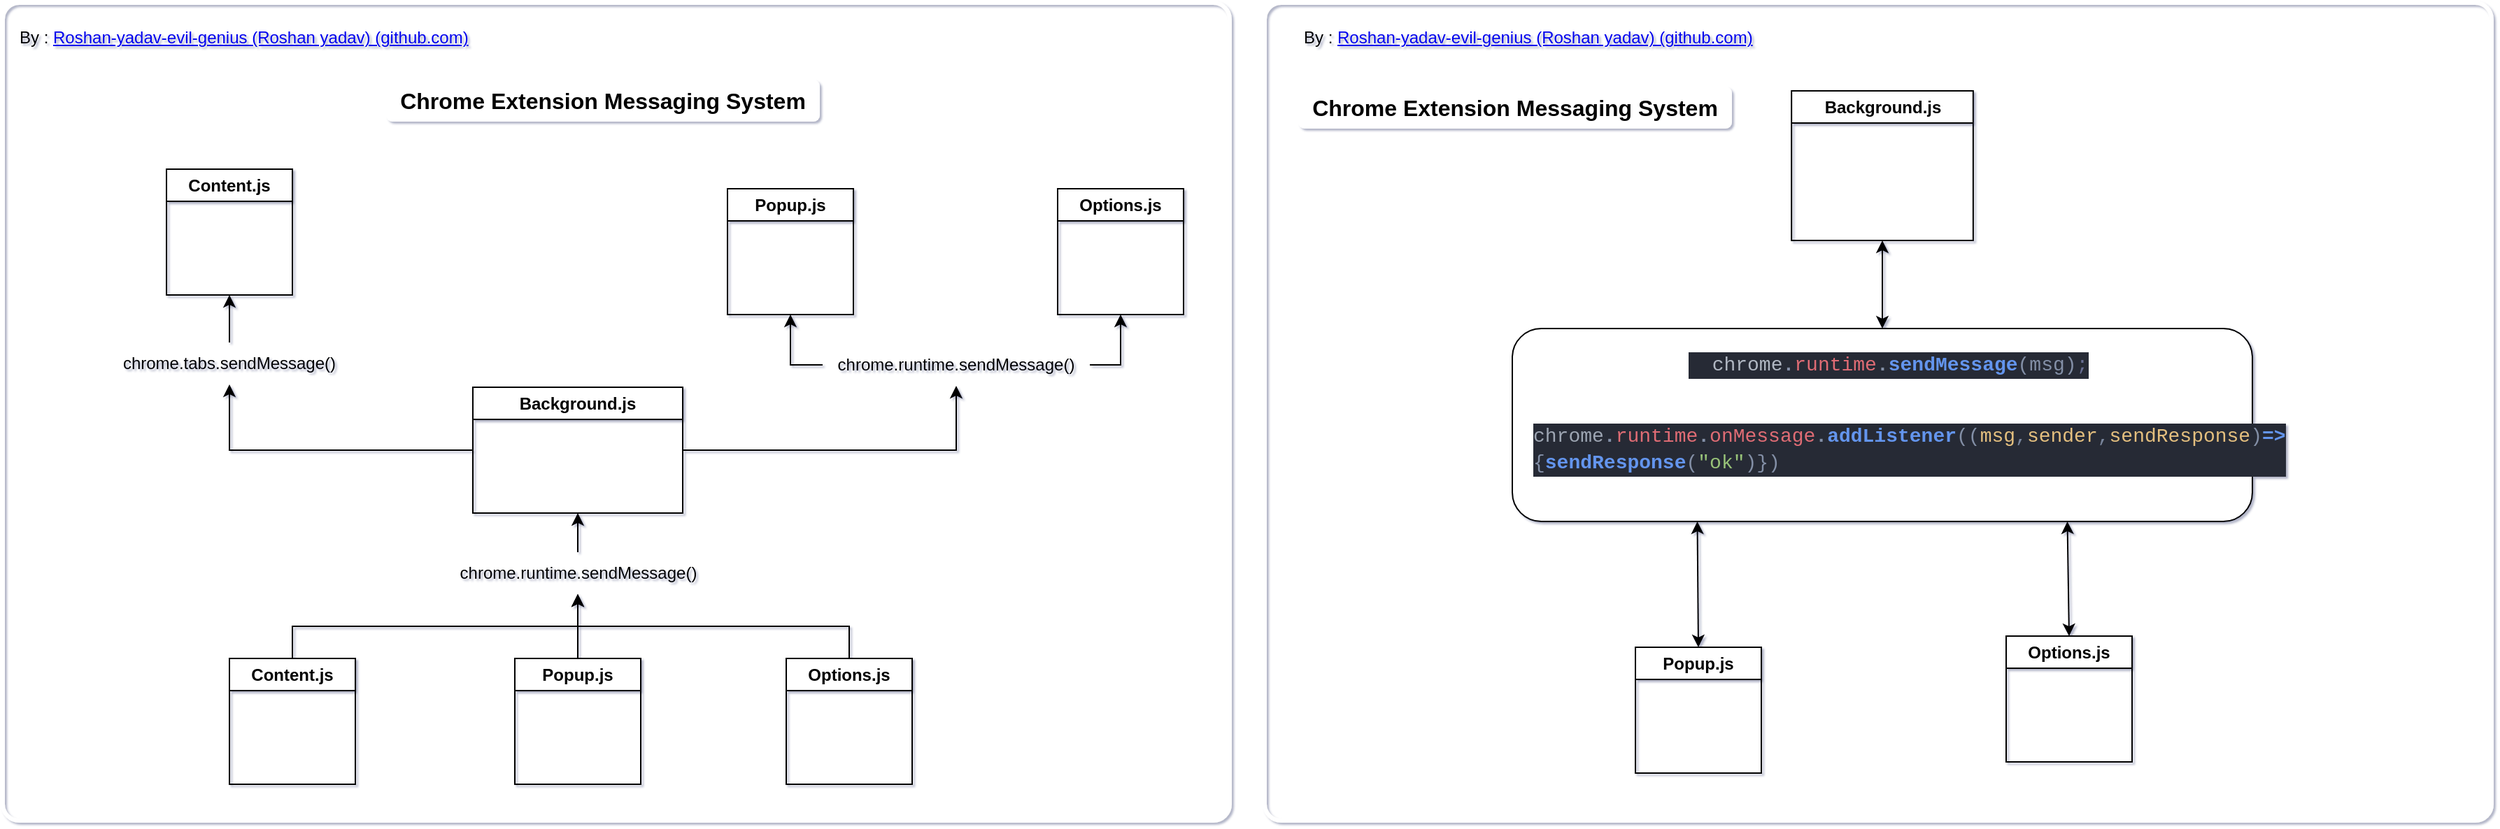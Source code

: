 <mxfile version="21.4.0" type="device" pages="2">
  <diagram name="Chrome Extension Messaging System" id="BXjsKHZagvoTMwe8rkmJ">
    <mxGraphModel dx="1028" dy="1078" grid="0" gridSize="10" guides="1" tooltips="1" connect="1" arrows="1" fold="1" page="0" pageScale="1" pageWidth="850" pageHeight="1100" math="0" shadow="1">
      <root>
        <mxCell id="0" />
        <mxCell id="1" parent="0" />
        <mxCell id="h5UMao5dHLB0X3cE6H43-43" value="" style="rounded=1;whiteSpace=wrap;html=1;fillColor=none;strokeColor=#FFFFFF;strokeWidth=3;arcSize=2;movable=0;resizable=0;rotatable=0;deletable=0;editable=0;locked=1;connectable=0;" vertex="1" parent="1">
          <mxGeometry x="907" y="-28" width="877" height="585" as="geometry" />
        </mxCell>
        <mxCell id="FAYl2_ZBnj29mfMXAPov-1" value="Chrome Extension Messaging System" style="text;html=1;strokeColor=none;fillColor=#FFFFFF;align=center;verticalAlign=middle;whiteSpace=wrap;rounded=1;fillStyle=solid;fontColor=#000000;fontStyle=1;fontSize=16;shadow=0;glass=0;" vertex="1" parent="1">
          <mxGeometry x="279" y="27" width="310" height="30" as="geometry" />
        </mxCell>
        <mxCell id="FAYl2_ZBnj29mfMXAPov-38" style="edgeStyle=orthogonalEdgeStyle;rounded=0;orthogonalLoop=1;jettySize=auto;html=1;exitX=0;exitY=0.5;exitDx=0;exitDy=0;" edge="1" parent="1" source="FAYl2_ZBnj29mfMXAPov-2" target="FAYl2_ZBnj29mfMXAPov-32">
          <mxGeometry relative="1" as="geometry" />
        </mxCell>
        <mxCell id="FAYl2_ZBnj29mfMXAPov-47" style="edgeStyle=orthogonalEdgeStyle;rounded=0;orthogonalLoop=1;jettySize=auto;html=1;exitX=1;exitY=0.5;exitDx=0;exitDy=0;entryX=0.5;entryY=1;entryDx=0;entryDy=0;" edge="1" parent="1" source="FAYl2_ZBnj29mfMXAPov-2" target="FAYl2_ZBnj29mfMXAPov-41">
          <mxGeometry relative="1" as="geometry" />
        </mxCell>
        <mxCell id="FAYl2_ZBnj29mfMXAPov-2" value="Background.js" style="swimlane;whiteSpace=wrap;html=1;" vertex="1" parent="1">
          <mxGeometry x="341" y="247" width="150" height="90" as="geometry">
            <mxRectangle x="318" y="181" width="118" height="26" as="alternateBounds" />
          </mxGeometry>
        </mxCell>
        <mxCell id="FAYl2_ZBnj29mfMXAPov-15" style="edgeStyle=orthogonalEdgeStyle;rounded=0;orthogonalLoop=1;jettySize=auto;html=1;exitX=0.5;exitY=0;exitDx=0;exitDy=0;entryX=0.5;entryY=1;entryDx=0;entryDy=0;" edge="1" parent="1" source="FAYl2_ZBnj29mfMXAPov-6" target="FAYl2_ZBnj29mfMXAPov-2">
          <mxGeometry relative="1" as="geometry" />
        </mxCell>
        <mxCell id="FAYl2_ZBnj29mfMXAPov-6" value="chrome.runtime.sendMessage()" style="text;html=1;strokeColor=none;fillColor=none;align=center;verticalAlign=middle;whiteSpace=wrap;rounded=0;" vertex="1" parent="1">
          <mxGeometry x="316.5" y="365" width="199" height="30" as="geometry" />
        </mxCell>
        <mxCell id="FAYl2_ZBnj29mfMXAPov-40" style="edgeStyle=orthogonalEdgeStyle;rounded=0;orthogonalLoop=1;jettySize=auto;html=1;exitX=0.5;exitY=0;exitDx=0;exitDy=0;entryX=0.5;entryY=1;entryDx=0;entryDy=0;" edge="1" parent="1" source="FAYl2_ZBnj29mfMXAPov-25" target="FAYl2_ZBnj29mfMXAPov-6">
          <mxGeometry relative="1" as="geometry" />
        </mxCell>
        <mxCell id="FAYl2_ZBnj29mfMXAPov-25" value="Popup.js" style="swimlane;whiteSpace=wrap;html=1;" vertex="1" parent="1">
          <mxGeometry x="371" y="441" width="90" height="90" as="geometry">
            <mxRectangle x="318" y="181" width="118" height="26" as="alternateBounds" />
          </mxGeometry>
        </mxCell>
        <mxCell id="FAYl2_ZBnj29mfMXAPov-36" style="edgeStyle=orthogonalEdgeStyle;rounded=0;orthogonalLoop=1;jettySize=auto;html=1;exitX=0.5;exitY=0;exitDx=0;exitDy=0;entryX=0.5;entryY=1;entryDx=0;entryDy=0;" edge="1" parent="1" source="FAYl2_ZBnj29mfMXAPov-26" target="FAYl2_ZBnj29mfMXAPov-6">
          <mxGeometry relative="1" as="geometry" />
        </mxCell>
        <mxCell id="FAYl2_ZBnj29mfMXAPov-26" value="Content.js" style="swimlane;whiteSpace=wrap;html=1;" vertex="1" parent="1">
          <mxGeometry x="167" y="441" width="90" height="90" as="geometry">
            <mxRectangle x="318" y="181" width="118" height="26" as="alternateBounds" />
          </mxGeometry>
        </mxCell>
        <mxCell id="FAYl2_ZBnj29mfMXAPov-37" style="edgeStyle=orthogonalEdgeStyle;rounded=0;orthogonalLoop=1;jettySize=auto;html=1;exitX=0.5;exitY=0;exitDx=0;exitDy=0;entryX=0.5;entryY=1;entryDx=0;entryDy=0;" edge="1" parent="1" source="FAYl2_ZBnj29mfMXAPov-27" target="FAYl2_ZBnj29mfMXAPov-6">
          <mxGeometry relative="1" as="geometry" />
        </mxCell>
        <mxCell id="FAYl2_ZBnj29mfMXAPov-27" value="Options.js" style="swimlane;whiteSpace=wrap;html=1;" vertex="1" parent="1">
          <mxGeometry x="565" y="441" width="90" height="90" as="geometry">
            <mxRectangle x="318" y="181" width="118" height="26" as="alternateBounds" />
          </mxGeometry>
        </mxCell>
        <mxCell id="FAYl2_ZBnj29mfMXAPov-29" value="Popup.js" style="swimlane;whiteSpace=wrap;html=1;" vertex="1" parent="1">
          <mxGeometry x="523" y="105" width="90" height="90" as="geometry">
            <mxRectangle x="318" y="181" width="118" height="26" as="alternateBounds" />
          </mxGeometry>
        </mxCell>
        <mxCell id="FAYl2_ZBnj29mfMXAPov-30" value="Content.js" style="swimlane;whiteSpace=wrap;html=1;" vertex="1" parent="1">
          <mxGeometry x="122" y="91" width="90" height="90" as="geometry">
            <mxRectangle x="318" y="181" width="118" height="26" as="alternateBounds" />
          </mxGeometry>
        </mxCell>
        <mxCell id="FAYl2_ZBnj29mfMXAPov-31" value="Options.js" style="swimlane;whiteSpace=wrap;html=1;" vertex="1" parent="1">
          <mxGeometry x="759" y="105" width="90" height="90" as="geometry">
            <mxRectangle x="318" y="181" width="118" height="26" as="alternateBounds" />
          </mxGeometry>
        </mxCell>
        <mxCell id="FAYl2_ZBnj29mfMXAPov-39" style="edgeStyle=orthogonalEdgeStyle;rounded=0;orthogonalLoop=1;jettySize=auto;html=1;exitX=0.5;exitY=0;exitDx=0;exitDy=0;entryX=0.5;entryY=1;entryDx=0;entryDy=0;" edge="1" parent="1" source="FAYl2_ZBnj29mfMXAPov-32" target="FAYl2_ZBnj29mfMXAPov-30">
          <mxGeometry relative="1" as="geometry" />
        </mxCell>
        <mxCell id="FAYl2_ZBnj29mfMXAPov-32" value="chrome.tabs.sendMessage()" style="text;html=1;strokeColor=none;fillColor=none;align=center;verticalAlign=middle;whiteSpace=wrap;rounded=0;" vertex="1" parent="1">
          <mxGeometry x="79" y="215" width="176" height="30" as="geometry" />
        </mxCell>
        <mxCell id="FAYl2_ZBnj29mfMXAPov-44" style="edgeStyle=orthogonalEdgeStyle;rounded=0;orthogonalLoop=1;jettySize=auto;html=1;exitX=0;exitY=0.5;exitDx=0;exitDy=0;entryX=0.5;entryY=1;entryDx=0;entryDy=0;" edge="1" parent="1" source="FAYl2_ZBnj29mfMXAPov-41" target="FAYl2_ZBnj29mfMXAPov-29">
          <mxGeometry relative="1" as="geometry" />
        </mxCell>
        <mxCell id="FAYl2_ZBnj29mfMXAPov-45" style="edgeStyle=orthogonalEdgeStyle;rounded=0;orthogonalLoop=1;jettySize=auto;html=1;exitX=1;exitY=0.5;exitDx=0;exitDy=0;entryX=0.5;entryY=1;entryDx=0;entryDy=0;" edge="1" parent="1" source="FAYl2_ZBnj29mfMXAPov-41" target="FAYl2_ZBnj29mfMXAPov-31">
          <mxGeometry relative="1" as="geometry" />
        </mxCell>
        <mxCell id="FAYl2_ZBnj29mfMXAPov-41" value="chrome.runtime.sendMessage()" style="text;html=1;strokeColor=none;fillColor=none;align=center;verticalAlign=middle;whiteSpace=wrap;rounded=0;" vertex="1" parent="1">
          <mxGeometry x="591" y="216" width="191" height="30" as="geometry" />
        </mxCell>
        <mxCell id="FAYl2_ZBnj29mfMXAPov-48" value="By :&amp;nbsp;&lt;a href=&quot;https://github.com/Roshan-yadav-evil-genius&quot;&gt;Roshan-yadav-evil-genius (Roshan yadav) (github.com)&lt;/a&gt;" style="text;html=1;strokeColor=none;fillColor=none;align=left;verticalAlign=middle;whiteSpace=wrap;rounded=0;" vertex="1" parent="1">
          <mxGeometry x="15" y="-18" width="334" height="30" as="geometry" />
        </mxCell>
        <mxCell id="FAYl2_ZBnj29mfMXAPov-49" value="" style="rounded=1;whiteSpace=wrap;html=1;fillColor=none;strokeColor=#FFFFFF;strokeWidth=3;arcSize=2;movable=1;resizable=1;rotatable=1;deletable=1;editable=1;locked=0;connectable=1;" vertex="1" parent="1">
          <mxGeometry x="5" y="-28" width="877" height="585" as="geometry" />
        </mxCell>
        <mxCell id="h5UMao5dHLB0X3cE6H43-1" value="Chrome Extension Messaging System" style="text;html=1;strokeColor=none;fillColor=#FFFFFF;align=center;verticalAlign=middle;whiteSpace=wrap;rounded=1;fillStyle=solid;fontColor=#000000;fontStyle=1;fontSize=16;shadow=0;glass=0;" vertex="1" parent="1">
          <mxGeometry x="931" y="32" width="310" height="30" as="geometry" />
        </mxCell>
        <mxCell id="h5UMao5dHLB0X3cE6H43-4" value="Background.js" style="swimlane;whiteSpace=wrap;html=1;" vertex="1" parent="1">
          <mxGeometry x="1283.58" y="35" width="129.85" height="107" as="geometry">
            <mxRectangle x="318" y="181" width="118" height="26" as="alternateBounds" />
          </mxGeometry>
        </mxCell>
        <mxCell id="h5UMao5dHLB0X3cE6H43-8" value="Popup.js" style="swimlane;whiteSpace=wrap;html=1;" vertex="1" parent="1">
          <mxGeometry x="1172" y="433" width="90" height="90" as="geometry">
            <mxRectangle x="318" y="181" width="118" height="26" as="alternateBounds" />
          </mxGeometry>
        </mxCell>
        <mxCell id="h5UMao5dHLB0X3cE6H43-12" value="Options.js" style="swimlane;whiteSpace=wrap;html=1;" vertex="1" parent="1">
          <mxGeometry x="1437" y="425" width="90" height="90" as="geometry">
            <mxRectangle x="318" y="181" width="118" height="26" as="alternateBounds" />
          </mxGeometry>
        </mxCell>
        <mxCell id="h5UMao5dHLB0X3cE6H43-21" value="By :&amp;nbsp;&lt;a href=&quot;https://github.com/Roshan-yadav-evil-genius&quot;&gt;Roshan-yadav-evil-genius (Roshan yadav) (github.com)&lt;/a&gt;" style="text;html=1;strokeColor=none;fillColor=none;align=left;verticalAlign=middle;whiteSpace=wrap;rounded=0;" vertex="1" parent="1">
          <mxGeometry x="933" y="-18" width="334" height="30" as="geometry" />
        </mxCell>
        <mxCell id="h5UMao5dHLB0X3cE6H43-38" value="" style="group" vertex="1" connectable="0" parent="1">
          <mxGeometry x="1084" y="205" width="529" height="138" as="geometry" />
        </mxCell>
        <mxCell id="h5UMao5dHLB0X3cE6H43-34" value="" style="rounded=1;whiteSpace=wrap;html=1;" vertex="1" parent="h5UMao5dHLB0X3cE6H43-38">
          <mxGeometry width="529" height="138" as="geometry" />
        </mxCell>
        <mxCell id="h5UMao5dHLB0X3cE6H43-20" value="&lt;div style=&quot;color: rgb(157, 165, 179); background-color: rgb(40, 44, 52); font-family: Consolas, &amp;quot;Courier New&amp;quot;, monospace; font-size: 14px; line-height: 19px;&quot;&gt;&amp;nbsp;&amp;nbsp;&lt;span style=&quot;color: #b0b7c3;&quot;&gt;chrome&lt;/span&gt;&lt;span style=&quot;color: #838fa7;font-weight: bold;&quot;&gt;.&lt;/span&gt;&lt;span style=&quot;color: #e06c75;&quot;&gt;runtime&lt;/span&gt;&lt;span style=&quot;color: #838fa7;font-weight: bold;&quot;&gt;.&lt;/span&gt;&lt;span style=&quot;color: #6495ee;font-weight: bold;&quot;&gt;sendMessage&lt;/span&gt;&lt;span style=&quot;color: #838fa7;&quot;&gt;(msg)&lt;/span&gt;&lt;span style=&quot;color: #676e95;&quot;&gt;;&lt;/span&gt;&lt;/div&gt;" style="text;html=1;strokeColor=none;fillColor=none;align=left;verticalAlign=middle;whiteSpace=wrap;rounded=0;" vertex="1" parent="h5UMao5dHLB0X3cE6H43-38">
          <mxGeometry x="123.5" y="11" width="261" height="30" as="geometry" />
        </mxCell>
        <mxCell id="h5UMao5dHLB0X3cE6H43-32" value="&lt;div style=&quot;color: rgb(157, 165, 179); background-color: rgb(40, 44, 52); font-family: Consolas, &amp;quot;Courier New&amp;quot;, monospace; font-size: 14px; line-height: 19px;&quot;&gt;&lt;div&gt;chrome&lt;span style=&quot;color: #838fa7;font-weight: bold;&quot;&gt;.&lt;/span&gt;&lt;span style=&quot;color: #e06c75;&quot;&gt;runtime&lt;/span&gt;&lt;span style=&quot;color: #838fa7;font-weight: bold;&quot;&gt;.&lt;/span&gt;&lt;span style=&quot;color: #e06c75;&quot;&gt;onMessage&lt;/span&gt;&lt;span style=&quot;color: #838fa7;font-weight: bold;&quot;&gt;.&lt;/span&gt;&lt;span style=&quot;color: #6495ee;font-weight: bold;&quot;&gt;addListener&lt;/span&gt;&lt;span style=&quot;color: #838fa7;&quot;&gt;((&lt;/span&gt;&lt;span style=&quot;color: #e4bf7f;&quot;&gt;msg&lt;/span&gt;&lt;span style=&quot;color: #79859d;&quot;&gt;,&lt;/span&gt;&lt;span style=&quot;color: #e4bf7f;&quot;&gt;sender&lt;/span&gt;&lt;span style=&quot;color: #79859d;&quot;&gt;,&lt;/span&gt;&lt;span style=&quot;color: #e4bf7f;&quot;&gt;sendResponse&lt;/span&gt;&lt;span style=&quot;color: #838fa7;&quot;&gt;)&lt;/span&gt;&lt;span style=&quot;color: #6495ee;font-weight: bold;&quot;&gt;=&amp;gt;&lt;/span&gt;&lt;span style=&quot;color: #838fa7;&quot;&gt;{&lt;/span&gt;&lt;span style=&quot;color: rgb(100, 149, 238); font-weight: bold;&quot;&gt;sendResponse&lt;/span&gt;&lt;span style=&quot;color: rgb(131, 143, 167);&quot;&gt;(&lt;/span&gt;&lt;span style=&quot;color: rgb(152, 195, 121);&quot;&gt;&quot;ok&quot;&lt;/span&gt;&lt;span style=&quot;color: rgb(131, 143, 167);&quot;&gt;)&lt;/span&gt;&lt;span style=&quot;color: rgb(131, 143, 167);&quot;&gt;})&lt;/span&gt;&lt;/div&gt;&lt;/div&gt;" style="text;html=1;strokeColor=none;fillColor=none;align=left;verticalAlign=middle;whiteSpace=wrap;rounded=0;" vertex="1" parent="h5UMao5dHLB0X3cE6H43-38">
          <mxGeometry x="12.5" y="59" width="496.68" height="54" as="geometry" />
        </mxCell>
        <mxCell id="h5UMao5dHLB0X3cE6H43-40" value="" style="endArrow=classic;startArrow=classic;html=1;rounded=0;entryX=0.25;entryY=1;entryDx=0;entryDy=0;exitX=0.5;exitY=0;exitDx=0;exitDy=0;" edge="1" parent="1" source="h5UMao5dHLB0X3cE6H43-8" target="h5UMao5dHLB0X3cE6H43-34">
          <mxGeometry width="50" height="50" relative="1" as="geometry">
            <mxPoint x="1196" y="418" as="sourcePoint" />
            <mxPoint x="1246" y="368" as="targetPoint" />
          </mxGeometry>
        </mxCell>
        <mxCell id="h5UMao5dHLB0X3cE6H43-41" value="" style="endArrow=classic;startArrow=classic;html=1;rounded=0;entryX=0.75;entryY=1;entryDx=0;entryDy=0;exitX=0.5;exitY=0;exitDx=0;exitDy=0;" edge="1" parent="1" source="h5UMao5dHLB0X3cE6H43-12" target="h5UMao5dHLB0X3cE6H43-34">
          <mxGeometry width="50" height="50" relative="1" as="geometry">
            <mxPoint x="1482.5" y="445" as="sourcePoint" />
            <mxPoint x="1481.5" y="355" as="targetPoint" />
          </mxGeometry>
        </mxCell>
        <mxCell id="h5UMao5dHLB0X3cE6H43-42" value="" style="endArrow=classic;startArrow=classic;html=1;rounded=0;entryX=0.5;entryY=1;entryDx=0;entryDy=0;exitX=0.5;exitY=0;exitDx=0;exitDy=0;" edge="1" parent="1" source="h5UMao5dHLB0X3cE6H43-34" target="h5UMao5dHLB0X3cE6H43-4">
          <mxGeometry width="50" height="50" relative="1" as="geometry">
            <mxPoint x="1173" y="171" as="sourcePoint" />
            <mxPoint x="1223" y="121" as="targetPoint" />
          </mxGeometry>
        </mxCell>
      </root>
    </mxGraphModel>
  </diagram>
  <diagram id="VhQmqDBQEhz890AoG4J0" name="Page-2">
    <mxGraphModel dx="874" dy="576" grid="0" gridSize="10" guides="1" tooltips="1" connect="1" arrows="1" fold="1" page="0" pageScale="1" pageWidth="850" pageHeight="1100" math="0" shadow="0">
      <root>
        <mxCell id="0" />
        <mxCell id="1" parent="0" />
      </root>
    </mxGraphModel>
  </diagram>
</mxfile>
